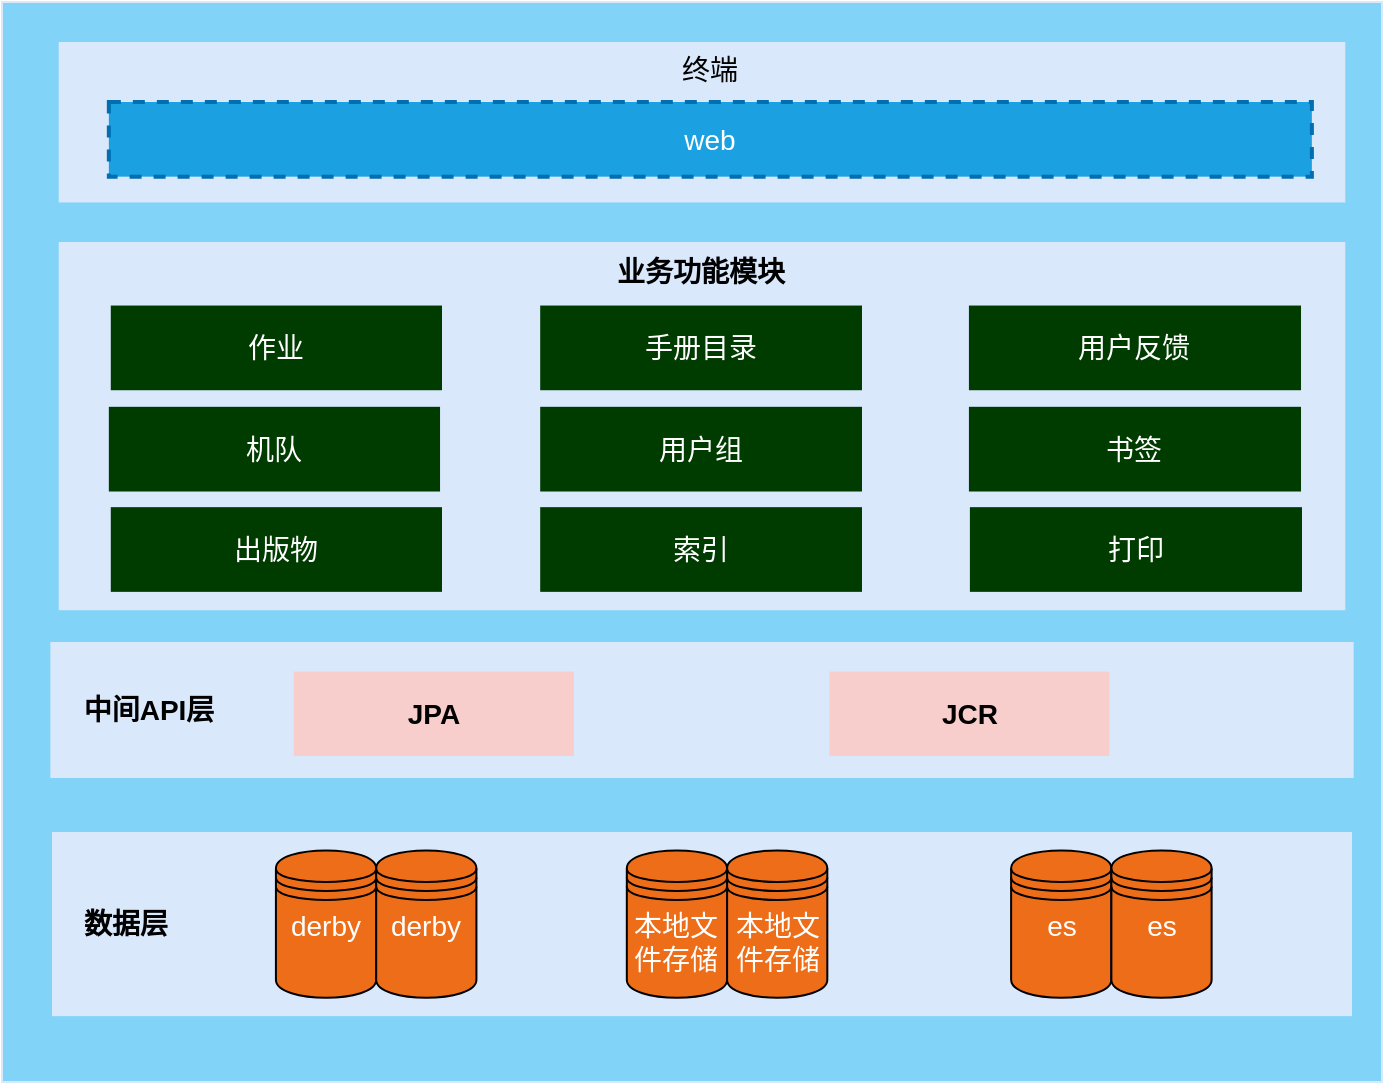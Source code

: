 <mxfile version="20.8.16" type="github">
  <diagram name="第 1 页" id="m4VMJSR2iR4v2IWPt5Do">
    <mxGraphModel dx="1235" dy="674" grid="1" gridSize="10" guides="1" tooltips="1" connect="1" arrows="1" fold="1" page="1" pageScale="1" pageWidth="827" pageHeight="1169" math="0" shadow="0">
      <root>
        <mxCell id="0" />
        <mxCell id="1" parent="0" />
        <mxCell id="KR6OFvMDhqYmCtXjkQwM-63" value="" style="rounded=0;whiteSpace=wrap;html=1;strokeColor=#dae8fc;fontSize=14;fillColor=#81D3F8;" vertex="1" parent="1">
          <mxGeometry y="170" width="690" height="540" as="geometry" />
        </mxCell>
        <mxCell id="KR6OFvMDhqYmCtXjkQwM-2" value="" style="rounded=0;whiteSpace=wrap;html=1;strokeWidth=2;fillColor=#dae8fc;strokeColor=none;" vertex="1" parent="1">
          <mxGeometry x="24.18" y="490" width="651.65" height="68" as="geometry" />
        </mxCell>
        <mxCell id="KR6OFvMDhqYmCtXjkQwM-4" value="" style="rounded=0;whiteSpace=wrap;html=1;strokeWidth=2;fillColor=#dae8fc;strokeColor=none;" vertex="1" parent="1">
          <mxGeometry x="28.35" y="190" width="643.29" height="80.22" as="geometry" />
        </mxCell>
        <mxCell id="KR6OFvMDhqYmCtXjkQwM-5" value="　数据层" style="rounded=0;whiteSpace=wrap;html=1;strokeWidth=2;align=left;fontSize=14;fontStyle=1;fillColor=#dae8fc;strokeColor=none;" vertex="1" parent="1">
          <mxGeometry x="25" y="585" width="650" height="92.06" as="geometry" />
        </mxCell>
        <mxCell id="KR6OFvMDhqYmCtXjkQwM-7" value="业务功能模块" style="rounded=0;whiteSpace=wrap;html=1;strokeWidth=2;verticalAlign=top;fontSize=14;fontStyle=1;fillColor=#dae8fc;strokeColor=none;" vertex="1" parent="1">
          <mxGeometry x="28.354" y="290.005" width="643.291" height="184.127" as="geometry" />
        </mxCell>
        <mxCell id="KR6OFvMDhqYmCtXjkQwM-20" value="web" style="rounded=0;whiteSpace=wrap;html=1;dashed=1;strokeWidth=2;fillColor=#1ba1e2;fontSize=14;fontColor=#ffffff;strokeColor=#006EAF;" vertex="1" parent="1">
          <mxGeometry x="53.42" y="220" width="601.52" height="37.33" as="geometry" />
        </mxCell>
        <mxCell id="KR6OFvMDhqYmCtXjkQwM-28" value="&lt;b&gt;JCR&lt;/b&gt;" style="rounded=0;whiteSpace=wrap;html=1;strokeWidth=2;fontSize=14;fillColor=#f8cecc;strokeColor=#dae8fc;" vertex="1" parent="1">
          <mxGeometry x="412.66" y="503.81" width="142.03" height="44.19" as="geometry" />
        </mxCell>
        <mxCell id="KR6OFvMDhqYmCtXjkQwM-32" value="" style="group" vertex="1" connectable="0" parent="1">
          <mxGeometry x="312.405" y="594.203" width="100.253" height="73.651" as="geometry" />
        </mxCell>
        <mxCell id="KR6OFvMDhqYmCtXjkQwM-33" value="本地文件存储" style="shape=datastore;whiteSpace=wrap;html=1;strokeWidth=1;fillColor=#ED6D18;fontSize=14;fontColor=#FFFFFF;verticalAlign=top;" vertex="1" parent="KR6OFvMDhqYmCtXjkQwM-32">
          <mxGeometry x="50.127" width="50.127" height="73.651" as="geometry" />
        </mxCell>
        <mxCell id="KR6OFvMDhqYmCtXjkQwM-34" value="本地文件存储" style="shape=datastore;whiteSpace=wrap;html=1;strokeWidth=1;fillColor=#ED6D18;fontSize=14;fontColor=#FFFFFF;verticalAlign=top;" vertex="1" parent="KR6OFvMDhqYmCtXjkQwM-32">
          <mxGeometry width="50.127" height="73.651" as="geometry" />
        </mxCell>
        <mxCell id="KR6OFvMDhqYmCtXjkQwM-35" value="" style="group" vertex="1" connectable="0" parent="1">
          <mxGeometry x="136.962" y="594.203" width="100.253" height="73.651" as="geometry" />
        </mxCell>
        <mxCell id="KR6OFvMDhqYmCtXjkQwM-36" value="derby" style="shape=datastore;whiteSpace=wrap;html=1;strokeWidth=1;fillColor=#ED6D18;fontSize=14;fontColor=#FFFFFF;verticalAlign=top;" vertex="1" parent="KR6OFvMDhqYmCtXjkQwM-35">
          <mxGeometry width="50.127" height="73.651" as="geometry" />
        </mxCell>
        <mxCell id="KR6OFvMDhqYmCtXjkQwM-37" value="derby" style="shape=datastore;whiteSpace=wrap;html=1;strokeWidth=1;fillColor=#ED6D18;fontSize=14;fontColor=#FFFFFF;verticalAlign=top;" vertex="1" parent="KR6OFvMDhqYmCtXjkQwM-35">
          <mxGeometry x="50.127" width="50.127" height="73.651" as="geometry" />
        </mxCell>
        <mxCell id="KR6OFvMDhqYmCtXjkQwM-46" value="&lt;b&gt;JPA&lt;/b&gt;" style="rounded=0;whiteSpace=wrap;html=1;strokeWidth=2;fontSize=14;fillColor=#f8cecc;strokeColor=#dae8fc;" vertex="1" parent="1">
          <mxGeometry x="144.9" y="503.81" width="142.03" height="44.19" as="geometry" />
        </mxCell>
        <mxCell id="KR6OFvMDhqYmCtXjkQwM-47" value="&lt;font style=&quot;font-size: 14px;&quot;&gt;&lt;b&gt;中间API层&lt;/b&gt;&lt;/font&gt;" style="text;html=1;align=center;verticalAlign=middle;resizable=0;points=[];autosize=1;strokeColor=none;fillColor=none;" vertex="1" parent="1">
          <mxGeometry x="28.354" y="509.003" width="90" height="30" as="geometry" />
        </mxCell>
        <mxCell id="KR6OFvMDhqYmCtXjkQwM-52" value="" style="group" vertex="1" connectable="0" parent="1">
          <mxGeometry x="504.557" y="594.203" width="100.253" height="73.651" as="geometry" />
        </mxCell>
        <mxCell id="KR6OFvMDhqYmCtXjkQwM-53" value="es" style="shape=datastore;whiteSpace=wrap;html=1;strokeWidth=1;fillColor=#ED6D18;fontSize=14;fontColor=#FFFFFF;verticalAlign=top;" vertex="1" parent="KR6OFvMDhqYmCtXjkQwM-52">
          <mxGeometry width="50.127" height="73.651" as="geometry" />
        </mxCell>
        <mxCell id="KR6OFvMDhqYmCtXjkQwM-54" value="es" style="shape=datastore;whiteSpace=wrap;html=1;strokeWidth=1;fillColor=#ED6D18;fontSize=14;fontColor=#FFFFFF;verticalAlign=top;" vertex="1" parent="KR6OFvMDhqYmCtXjkQwM-52">
          <mxGeometry x="50.127" width="50.127" height="73.651" as="geometry" />
        </mxCell>
        <mxCell id="KR6OFvMDhqYmCtXjkQwM-57" value="终端" style="text;html=1;strokeColor=none;fillColor=none;align=center;verticalAlign=middle;whiteSpace=wrap;rounded=0;fontSize=14;" vertex="1" parent="1">
          <mxGeometry x="329.115" y="190" width="50.127" height="27.619" as="geometry" />
        </mxCell>
        <mxCell id="KR6OFvMDhqYmCtXjkQwM-65" value="" style="group" vertex="1" connectable="0" parent="1">
          <mxGeometry x="483.46" y="321.77" width="166.54" height="143.16" as="geometry" />
        </mxCell>
        <mxCell id="KR6OFvMDhqYmCtXjkQwM-51" value="用户反馈" style="rounded=0;whiteSpace=wrap;html=1;dashed=1;strokeWidth=2;fillColor=#003B00;fontSize=14;fontColor=#FFFFFF;strokeColor=none;" vertex="1" parent="KR6OFvMDhqYmCtXjkQwM-65">
          <mxGeometry width="166.052" height="42.35" as="geometry" />
        </mxCell>
        <mxCell id="KR6OFvMDhqYmCtXjkQwM-55" value="书签" style="rounded=0;whiteSpace=wrap;html=1;dashed=1;strokeWidth=2;fillColor=#003B00;fontSize=14;fontColor=#FFFFFF;strokeColor=none;" vertex="1" parent="KR6OFvMDhqYmCtXjkQwM-65">
          <mxGeometry y="50.635" width="166.052" height="42.35" as="geometry" />
        </mxCell>
        <mxCell id="KR6OFvMDhqYmCtXjkQwM-56" value="打印" style="rounded=0;whiteSpace=wrap;html=1;dashed=1;strokeWidth=2;fillColor=#003B00;fontSize=14;fontColor=#FFFFFF;strokeColor=none;" vertex="1" parent="KR6OFvMDhqYmCtXjkQwM-65">
          <mxGeometry x="0.488" y="100.81" width="166.052" height="42.35" as="geometry" />
        </mxCell>
        <mxCell id="KR6OFvMDhqYmCtXjkQwM-66" value="" style="group" vertex="1" connectable="0" parent="1">
          <mxGeometry x="269.1" y="321.77" width="160.9" height="143.16" as="geometry" />
        </mxCell>
        <mxCell id="KR6OFvMDhqYmCtXjkQwM-48" value="手册目录" style="rounded=0;whiteSpace=wrap;html=1;dashed=1;strokeWidth=2;fillColor=#003B00;fontSize=14;fontColor=#FFFFFF;strokeColor=none;" vertex="1" parent="KR6OFvMDhqYmCtXjkQwM-66">
          <mxGeometry width="160.9" height="42.35" as="geometry" />
        </mxCell>
        <mxCell id="KR6OFvMDhqYmCtXjkQwM-49" value="用户组" style="rounded=0;whiteSpace=wrap;html=1;dashed=1;strokeWidth=2;fillColor=#003B00;fontSize=14;fontColor=#FFFFFF;strokeColor=none;" vertex="1" parent="KR6OFvMDhqYmCtXjkQwM-66">
          <mxGeometry y="50.635" width="160.9" height="42.35" as="geometry" />
        </mxCell>
        <mxCell id="KR6OFvMDhqYmCtXjkQwM-50" value="索引" style="rounded=0;whiteSpace=wrap;html=1;dashed=1;strokeWidth=2;fillColor=#003B00;fontSize=14;fontColor=#FFFFFF;strokeColor=none;" vertex="1" parent="KR6OFvMDhqYmCtXjkQwM-66">
          <mxGeometry y="100.81" width="160.9" height="42.35" as="geometry" />
        </mxCell>
        <mxCell id="KR6OFvMDhqYmCtXjkQwM-67" value="" style="group" vertex="1" connectable="0" parent="1">
          <mxGeometry x="53.42" y="321.77" width="166.58" height="143.16" as="geometry" />
        </mxCell>
        <mxCell id="KR6OFvMDhqYmCtXjkQwM-10" value="作业" style="rounded=0;whiteSpace=wrap;html=1;dashed=1;strokeWidth=2;fillColor=#003B00;fontSize=14;fontColor=#FFFFFF;strokeColor=none;" vertex="1" parent="KR6OFvMDhqYmCtXjkQwM-67">
          <mxGeometry x="0.974" width="165.606" height="42.35" as="geometry" />
        </mxCell>
        <mxCell id="KR6OFvMDhqYmCtXjkQwM-11" value="机队" style="rounded=0;whiteSpace=wrap;html=1;dashed=1;strokeWidth=2;fillColor=#003B00;fontSize=14;fontColor=#FFFFFF;strokeColor=none;" vertex="1" parent="KR6OFvMDhqYmCtXjkQwM-67">
          <mxGeometry y="50.635" width="165.606" height="42.35" as="geometry" />
        </mxCell>
        <mxCell id="KR6OFvMDhqYmCtXjkQwM-12" value="出版物" style="rounded=0;whiteSpace=wrap;html=1;dashed=1;strokeWidth=2;fillColor=#003B00;fontSize=14;fontColor=#FFFFFF;strokeColor=none;" vertex="1" parent="KR6OFvMDhqYmCtXjkQwM-67">
          <mxGeometry x="0.974" y="100.81" width="165.606" height="42.35" as="geometry" />
        </mxCell>
      </root>
    </mxGraphModel>
  </diagram>
</mxfile>
